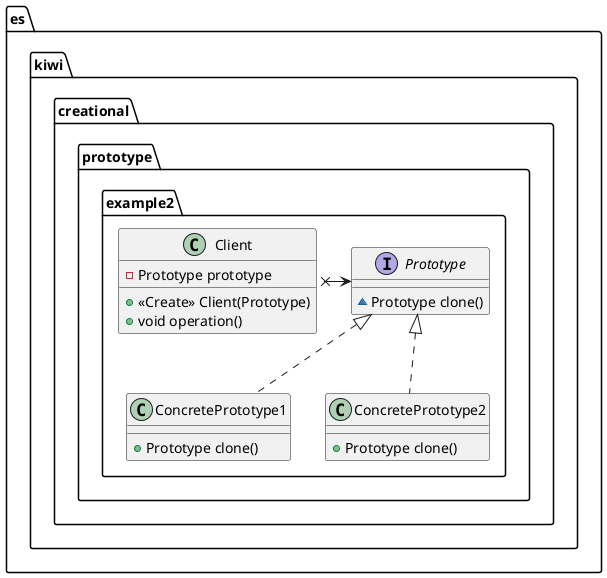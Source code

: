 @startuml
class es.kiwi.creational.prototype.example2.ConcretePrototype1 {
+ Prototype clone()
}
interface es.kiwi.creational.prototype.example2.Prototype {
~ Prototype clone()
}
class es.kiwi.creational.prototype.example2.ConcretePrototype2 {
+ Prototype clone()
}
class es.kiwi.creational.prototype.example2.Client {
- Prototype prototype
+ <<Create>> Client(Prototype)
+ void operation()
}


es.kiwi.creational.prototype.example2.Prototype <|.. es.kiwi.creational.prototype.example2.ConcretePrototype1
es.kiwi.creational.prototype.example2.Prototype <|.. es.kiwi.creational.prototype.example2.ConcretePrototype2
es.kiwi.creational.prototype.example2.Client x-right-> es.kiwi.creational.prototype.example2.Prototype
@enduml